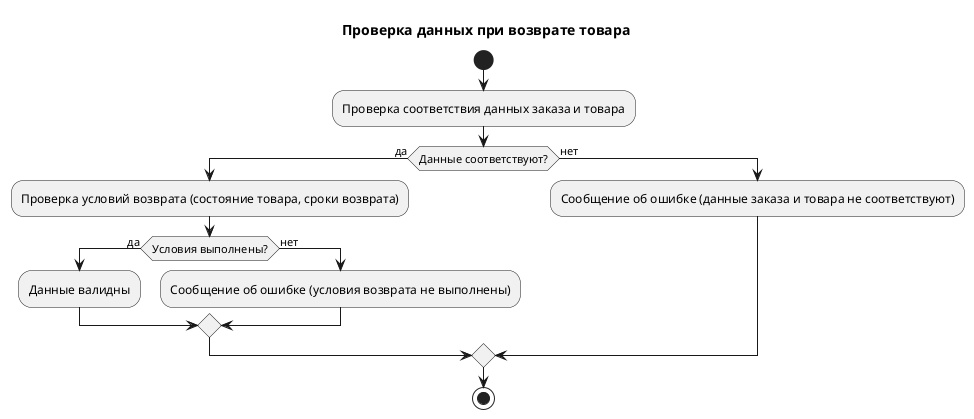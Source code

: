 @startuml
title Проверка данных при возврате товара

|Система|
start
:Проверка соответствия данных заказа и товара;
if (Данные соответствуют?) then (да)
  :Проверка условий возврата (состояние товара, сроки возврата);
  if (Условия выполнены?) then (да)
    :Данные валидны;
  else (нет)
    :Сообщение об ошибке (условия возврата не выполнены);
  endif
else (нет)
  :Сообщение об ошибке (данные заказа и товара не соответствуют);
endif
stop
@enduml
